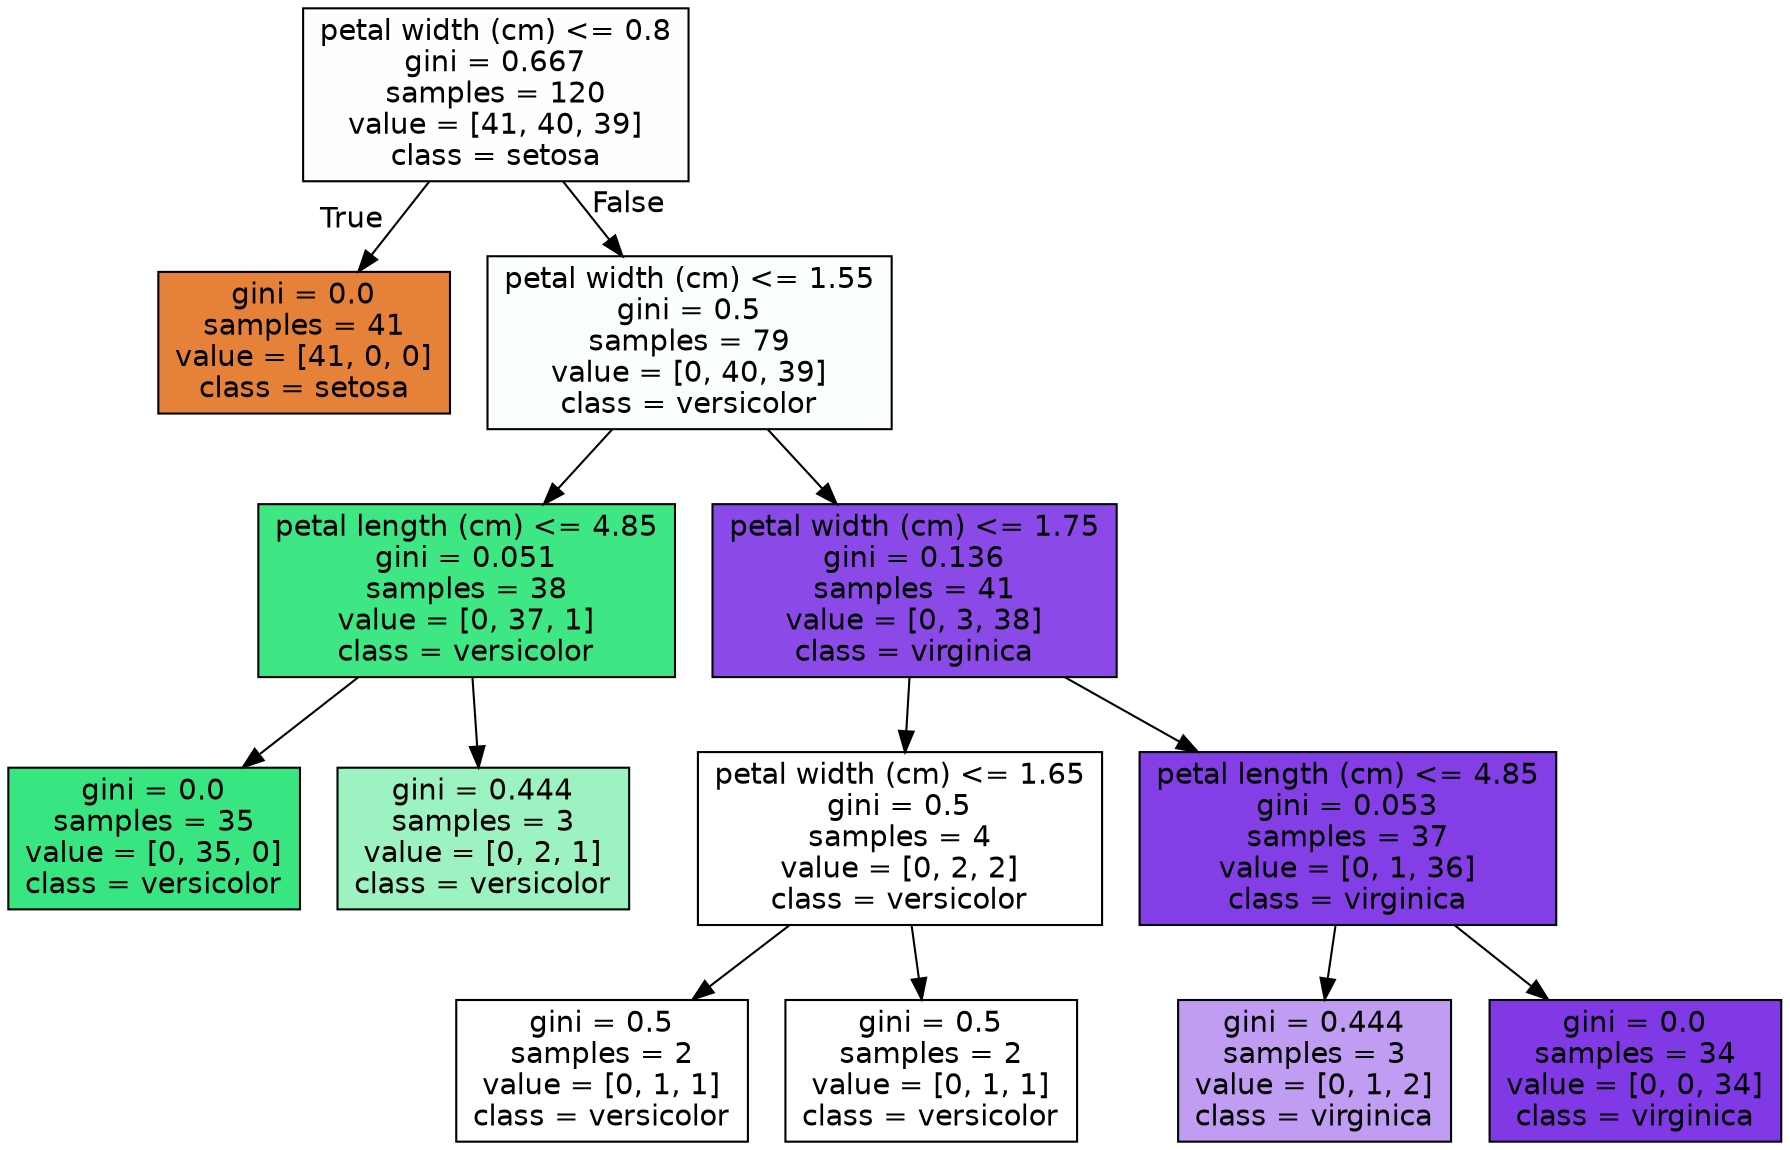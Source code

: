 digraph Tree {
node [shape=box, style="filled", color="black", fontname="helvetica"] ;
edge [fontname="helvetica"] ;
0 [label="petal width (cm) <= 0.8\ngini = 0.667\nsamples = 120\nvalue = [41, 40, 39]\nclass = setosa", fillcolor="#fffdfd"] ;
1 [label="gini = 0.0\nsamples = 41\nvalue = [41, 0, 0]\nclass = setosa", fillcolor="#e58139"] ;
0 -> 1 [labeldistance=2.5, labelangle=45, headlabel="True"] ;
2 [label="petal width (cm) <= 1.55\ngini = 0.5\nsamples = 79\nvalue = [0, 40, 39]\nclass = versicolor", fillcolor="#fafefc"] ;
0 -> 2 [labeldistance=2.5, labelangle=-45, headlabel="False"] ;
3 [label="petal length (cm) <= 4.85\ngini = 0.051\nsamples = 38\nvalue = [0, 37, 1]\nclass = versicolor", fillcolor="#3ee684"] ;
2 -> 3 ;
4 [label="gini = 0.0\nsamples = 35\nvalue = [0, 35, 0]\nclass = versicolor", fillcolor="#39e581"] ;
3 -> 4 ;
5 [label="gini = 0.444\nsamples = 3\nvalue = [0, 2, 1]\nclass = versicolor", fillcolor="#9cf2c0"] ;
3 -> 5 ;
6 [label="petal width (cm) <= 1.75\ngini = 0.136\nsamples = 41\nvalue = [0, 3, 38]\nclass = virginica", fillcolor="#8b49e7"] ;
2 -> 6 ;
7 [label="petal width (cm) <= 1.65\ngini = 0.5\nsamples = 4\nvalue = [0, 2, 2]\nclass = versicolor", fillcolor="#ffffff"] ;
6 -> 7 ;
8 [label="gini = 0.5\nsamples = 2\nvalue = [0, 1, 1]\nclass = versicolor", fillcolor="#ffffff"] ;
7 -> 8 ;
9 [label="gini = 0.5\nsamples = 2\nvalue = [0, 1, 1]\nclass = versicolor", fillcolor="#ffffff"] ;
7 -> 9 ;
10 [label="petal length (cm) <= 4.85\ngini = 0.053\nsamples = 37\nvalue = [0, 1, 36]\nclass = virginica", fillcolor="#843ee6"] ;
6 -> 10 ;
11 [label="gini = 0.444\nsamples = 3\nvalue = [0, 1, 2]\nclass = virginica", fillcolor="#c09cf2"] ;
10 -> 11 ;
12 [label="gini = 0.0\nsamples = 34\nvalue = [0, 0, 34]\nclass = virginica", fillcolor="#8139e5"] ;
10 -> 12 ;
}